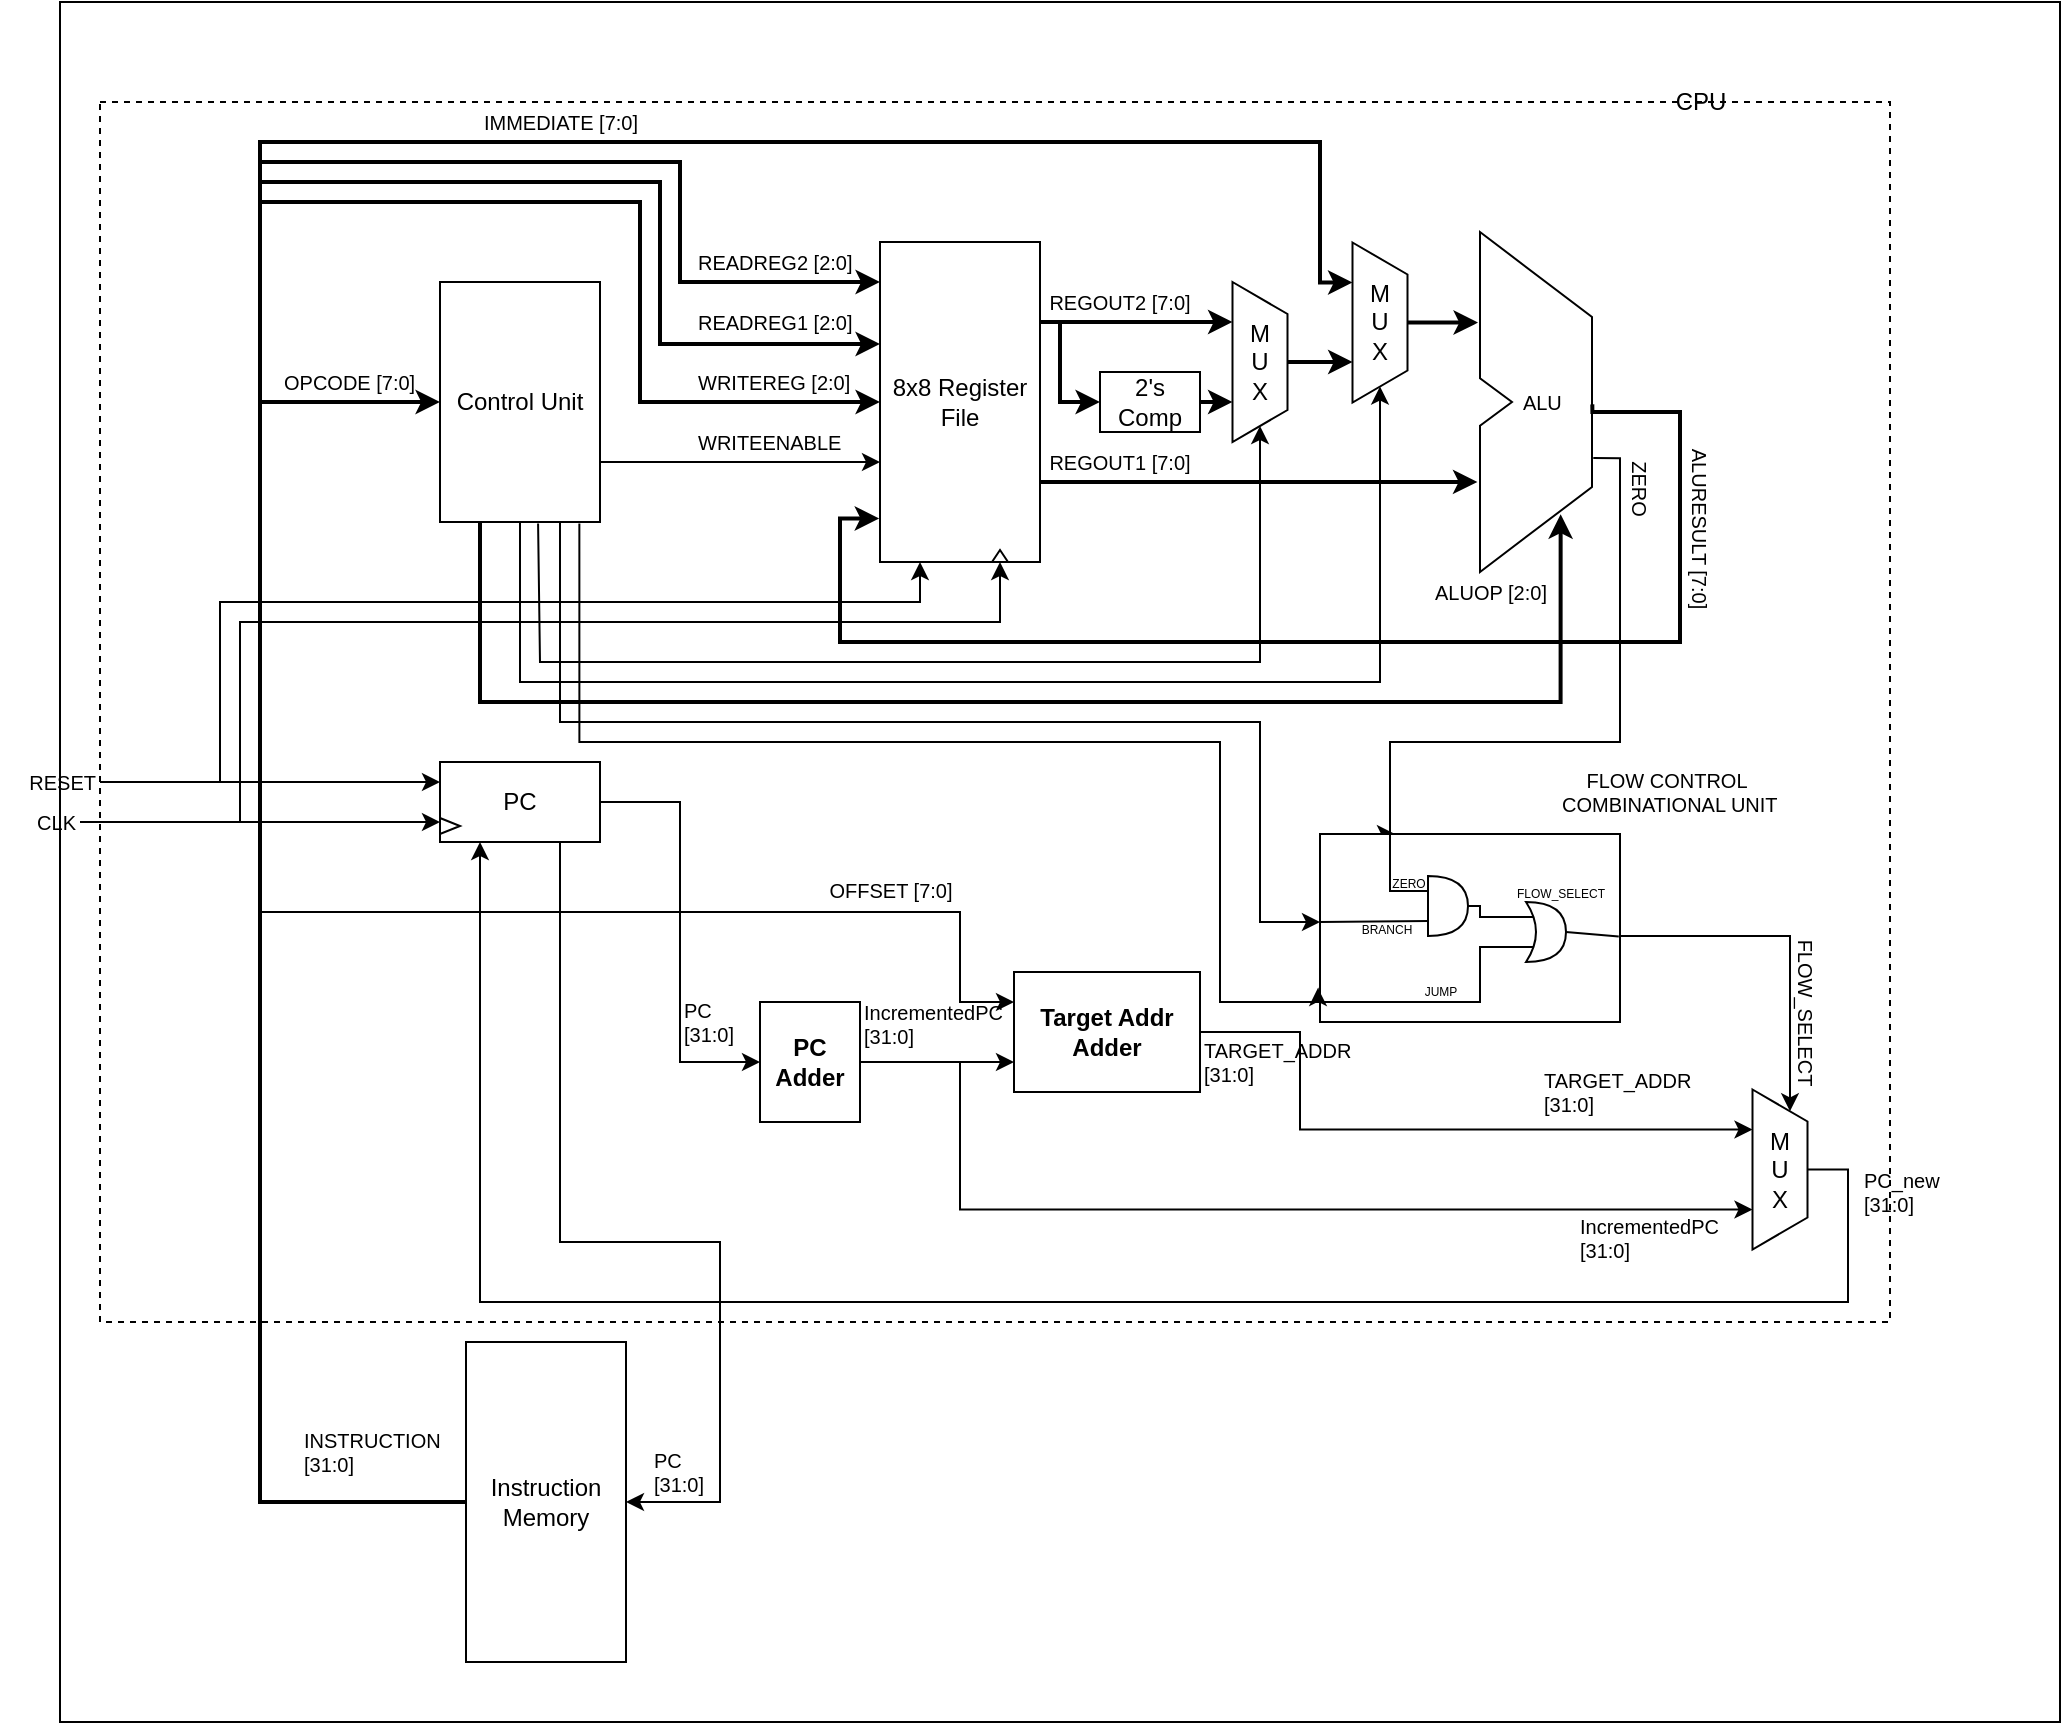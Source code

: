 <mxfile compressed="true">
    <diagram id="0iN4cRk-O3f9heEpMg_g" name="Page-1">
        <mxGraphModel dx="772" dy="318" grid="1" gridSize="10" guides="1" tooltips="1" connect="1" arrows="1" fold="1" page="1" pageScale="1" pageWidth="1654" pageHeight="1169" math="0" shadow="0">
            <root>
                <mxCell id="0"/>
                <mxCell id="1" parent="0"/>
                <mxCell id="29aiM7jhphycKeGwUz8S-75" value="" style="rounded=0;whiteSpace=wrap;html=1;strokeColor=#000000;strokeWidth=1;fillColor=none;fontSize=12;align=center;" parent="1" vertex="1">
                    <mxGeometry x="370" y="120" width="1000" height="860" as="geometry"/>
                </mxCell>
                <mxCell id="29aiM7jhphycKeGwUz8S-73" value="" style="rounded=0;whiteSpace=wrap;html=1;dashed=1;strokeColor=#000000;fillColor=none;fontSize=10;align=center;perimeterSpacing=0;strokeWidth=1;" parent="1" vertex="1">
                    <mxGeometry x="390" y="170" width="895" height="610" as="geometry"/>
                </mxCell>
                <mxCell id="29aiM7jhphycKeGwUz8S-50" value="OPCODE [7:0]" style="text;html=1;align=left;verticalAlign=middle;resizable=0;points=[];autosize=1;fontSize=10;" parent="1" vertex="1">
                    <mxGeometry x="480" y="300" width="80" height="20" as="geometry"/>
                </mxCell>
                <mxCell id="29aiM7jhphycKeGwUz8S-15" style="edgeStyle=orthogonalEdgeStyle;rounded=0;orthogonalLoop=1;jettySize=auto;html=1;exitX=1;exitY=0.75;exitDx=0;exitDy=0;" parent="1" source="29aiM7jhphycKeGwUz8S-2" target="29aiM7jhphycKeGwUz8S-3" edge="1">
                    <mxGeometry relative="1" as="geometry">
                        <Array as="points">
                            <mxPoint x="640" y="350"/>
                        </Array>
                    </mxGeometry>
                </mxCell>
                <mxCell id="29aiM7jhphycKeGwUz8S-47" style="edgeStyle=orthogonalEdgeStyle;rounded=0;orthogonalLoop=1;jettySize=auto;html=1;exitX=0.613;exitY=1.006;exitDx=0;exitDy=0;entryX=1;entryY=0.5;entryDx=0;entryDy=0;fontSize=10;exitPerimeter=0;" parent="1" source="29aiM7jhphycKeGwUz8S-2" target="29aiM7jhphycKeGwUz8S-17" edge="1">
                    <mxGeometry relative="1" as="geometry">
                        <Array as="points">
                            <mxPoint x="610" y="381"/>
                            <mxPoint x="610" y="450"/>
                            <mxPoint x="970" y="450"/>
                        </Array>
                    </mxGeometry>
                </mxCell>
                <mxCell id="29aiM7jhphycKeGwUz8S-48" style="edgeStyle=orthogonalEdgeStyle;rounded=0;orthogonalLoop=1;jettySize=auto;html=1;exitX=0.5;exitY=1;exitDx=0;exitDy=0;entryX=1;entryY=0.5;entryDx=0;entryDy=0;fontSize=10;" parent="1" source="29aiM7jhphycKeGwUz8S-2" target="29aiM7jhphycKeGwUz8S-31" edge="1">
                    <mxGeometry relative="1" as="geometry">
                        <Array as="points">
                            <mxPoint x="600" y="460"/>
                            <mxPoint x="1030" y="460"/>
                        </Array>
                    </mxGeometry>
                </mxCell>
                <mxCell id="29aiM7jhphycKeGwUz8S-49" style="edgeStyle=orthogonalEdgeStyle;rounded=0;orthogonalLoop=1;jettySize=auto;html=1;exitX=0.25;exitY=1;exitDx=0;exitDy=0;fontSize=10;entryX=0.504;entryY=0.83;entryDx=0;entryDy=0;entryPerimeter=0;strokeWidth=2;" parent="1" source="29aiM7jhphycKeGwUz8S-2" target="29aiM7jhphycKeGwUz8S-42" edge="1">
                    <mxGeometry relative="1" as="geometry">
                        <Array as="points">
                            <mxPoint x="580" y="470"/>
                            <mxPoint x="1120" y="470"/>
                        </Array>
                    </mxGeometry>
                </mxCell>
                <mxCell id="29aiM7jhphycKeGwUz8S-2" value="Control Unit" style="rounded=0;whiteSpace=wrap;html=1;" parent="1" vertex="1">
                    <mxGeometry x="560" y="260" width="80" height="120" as="geometry"/>
                </mxCell>
                <mxCell id="29aiM7jhphycKeGwUz8S-19" style="edgeStyle=orthogonalEdgeStyle;rounded=0;orthogonalLoop=1;jettySize=auto;html=1;exitX=1;exitY=0.25;exitDx=0;exitDy=0;entryX=0.25;entryY=1;entryDx=0;entryDy=0;strokeWidth=2;" parent="1" source="29aiM7jhphycKeGwUz8S-3" target="29aiM7jhphycKeGwUz8S-17" edge="1">
                    <mxGeometry relative="1" as="geometry"/>
                </mxCell>
                <mxCell id="29aiM7jhphycKeGwUz8S-23" style="edgeStyle=orthogonalEdgeStyle;rounded=0;orthogonalLoop=1;jettySize=auto;html=1;exitX=1;exitY=0.25;exitDx=0;exitDy=0;entryX=0;entryY=0.5;entryDx=0;entryDy=0;strokeWidth=2;" parent="1" source="29aiM7jhphycKeGwUz8S-3" target="29aiM7jhphycKeGwUz8S-16" edge="1">
                    <mxGeometry relative="1" as="geometry">
                        <Array as="points">
                            <mxPoint x="870" y="280"/>
                            <mxPoint x="870" y="320"/>
                        </Array>
                    </mxGeometry>
                </mxCell>
                <mxCell id="29aiM7jhphycKeGwUz8S-46" style="edgeStyle=orthogonalEdgeStyle;rounded=0;orthogonalLoop=1;jettySize=auto;html=1;exitX=1;exitY=0.75;exitDx=0;exitDy=0;entryX=-0.016;entryY=0.735;entryDx=0;entryDy=0;entryPerimeter=0;fontSize=10;strokeWidth=2;" parent="1" source="29aiM7jhphycKeGwUz8S-3" target="29aiM7jhphycKeGwUz8S-42" edge="1">
                    <mxGeometry relative="1" as="geometry"/>
                </mxCell>
                <mxCell id="29aiM7jhphycKeGwUz8S-3" value="8x8 Register File" style="rounded=0;whiteSpace=wrap;html=1;" parent="1" vertex="1">
                    <mxGeometry x="780" y="240" width="80" height="160" as="geometry"/>
                </mxCell>
                <mxCell id="29aiM7jhphycKeGwUz8S-8" style="edgeStyle=orthogonalEdgeStyle;rounded=0;orthogonalLoop=1;jettySize=auto;html=1;exitX=0;exitY=0.5;exitDx=0;exitDy=0;entryX=0;entryY=0.5;entryDx=0;entryDy=0;strokeWidth=2;" parent="1" source="29aiM7jhphycKeGwUz8S-4" target="29aiM7jhphycKeGwUz8S-2" edge="1">
                    <mxGeometry relative="1" as="geometry">
                        <Array as="points">
                            <mxPoint x="470" y="870"/>
                            <mxPoint x="470" y="320"/>
                        </Array>
                    </mxGeometry>
                </mxCell>
                <mxCell id="29aiM7jhphycKeGwUz8S-11" style="edgeStyle=orthogonalEdgeStyle;rounded=0;orthogonalLoop=1;jettySize=auto;html=1;exitX=0;exitY=0.5;exitDx=0;exitDy=0;entryX=0;entryY=0.125;entryDx=0;entryDy=0;entryPerimeter=0;strokeWidth=2;" parent="1" source="29aiM7jhphycKeGwUz8S-4" target="29aiM7jhphycKeGwUz8S-3" edge="1">
                    <mxGeometry relative="1" as="geometry">
                        <mxPoint x="720" y="260" as="targetPoint"/>
                        <Array as="points">
                            <mxPoint x="470" y="870"/>
                            <mxPoint x="470" y="200"/>
                            <mxPoint x="680" y="200"/>
                            <mxPoint x="680" y="260"/>
                        </Array>
                    </mxGeometry>
                </mxCell>
                <mxCell id="29aiM7jhphycKeGwUz8S-12" style="edgeStyle=orthogonalEdgeStyle;rounded=0;orthogonalLoop=1;jettySize=auto;html=1;exitX=0;exitY=0.5;exitDx=0;exitDy=0;strokeWidth=2;" parent="1" source="29aiM7jhphycKeGwUz8S-4" target="29aiM7jhphycKeGwUz8S-3" edge="1">
                    <mxGeometry relative="1" as="geometry">
                        <mxPoint x="720" y="290" as="targetPoint"/>
                        <Array as="points">
                            <mxPoint x="470" y="870"/>
                            <mxPoint x="470" y="210"/>
                            <mxPoint x="670" y="210"/>
                            <mxPoint x="670" y="291"/>
                        </Array>
                    </mxGeometry>
                </mxCell>
                <mxCell id="29aiM7jhphycKeGwUz8S-13" style="edgeStyle=orthogonalEdgeStyle;rounded=0;orthogonalLoop=1;jettySize=auto;html=1;exitX=0;exitY=0.5;exitDx=0;exitDy=0;entryX=0;entryY=0.5;entryDx=0;entryDy=0;strokeWidth=2;" parent="1" source="29aiM7jhphycKeGwUz8S-4" target="29aiM7jhphycKeGwUz8S-3" edge="1">
                    <mxGeometry relative="1" as="geometry">
                        <Array as="points">
                            <mxPoint x="470" y="870"/>
                            <mxPoint x="470" y="220"/>
                            <mxPoint x="660" y="220"/>
                            <mxPoint x="660" y="320"/>
                        </Array>
                    </mxGeometry>
                </mxCell>
                <mxCell id="29aiM7jhphycKeGwUz8S-33" style="edgeStyle=orthogonalEdgeStyle;rounded=0;orthogonalLoop=1;jettySize=auto;html=1;exitX=0;exitY=0.5;exitDx=0;exitDy=0;entryX=0.25;entryY=1;entryDx=0;entryDy=0;fontSize=10;strokeWidth=2;" parent="1" source="29aiM7jhphycKeGwUz8S-4" target="29aiM7jhphycKeGwUz8S-31" edge="1">
                    <mxGeometry relative="1" as="geometry">
                        <Array as="points">
                            <mxPoint x="470" y="870"/>
                            <mxPoint x="470" y="190"/>
                            <mxPoint x="1000" y="190"/>
                            <mxPoint x="1000" y="260"/>
                        </Array>
                    </mxGeometry>
                </mxCell>
                <mxCell id="29aiM7jhphycKeGwUz8S-4" value="Instruction Memory" style="rounded=0;whiteSpace=wrap;html=1;" parent="1" vertex="1">
                    <mxGeometry x="573" y="790" width="80" height="160" as="geometry"/>
                </mxCell>
                <mxCell id="29aiM7jhphycKeGwUz8S-6" value="PC" style="rounded=0;whiteSpace=wrap;html=1;" parent="1" vertex="1">
                    <mxGeometry x="560" y="500" width="80" height="40" as="geometry"/>
                </mxCell>
                <mxCell id="29aiM7jhphycKeGwUz8S-20" style="edgeStyle=orthogonalEdgeStyle;rounded=0;orthogonalLoop=1;jettySize=auto;html=1;exitX=1;exitY=0.5;exitDx=0;exitDy=0;entryX=0.75;entryY=1;entryDx=0;entryDy=0;strokeWidth=2;" parent="1" source="29aiM7jhphycKeGwUz8S-16" target="29aiM7jhphycKeGwUz8S-17" edge="1">
                    <mxGeometry relative="1" as="geometry"/>
                </mxCell>
                <mxCell id="29aiM7jhphycKeGwUz8S-16" value="2's Comp" style="rounded=0;whiteSpace=wrap;html=1;" parent="1" vertex="1">
                    <mxGeometry x="890" y="305" width="50" height="30" as="geometry"/>
                </mxCell>
                <mxCell id="29aiM7jhphycKeGwUz8S-32" style="edgeStyle=orthogonalEdgeStyle;rounded=0;orthogonalLoop=1;jettySize=auto;html=1;exitX=0.5;exitY=0;exitDx=0;exitDy=0;entryX=0.75;entryY=1;entryDx=0;entryDy=0;fontSize=10;strokeWidth=2;" parent="1" source="29aiM7jhphycKeGwUz8S-17" target="29aiM7jhphycKeGwUz8S-31" edge="1">
                    <mxGeometry relative="1" as="geometry"/>
                </mxCell>
                <mxCell id="29aiM7jhphycKeGwUz8S-17" value="M&lt;br&gt;U&lt;br&gt;X" style="shape=trapezoid;perimeter=trapezoidPerimeter;whiteSpace=wrap;html=1;rotation=90;horizontal=0;" parent="1" vertex="1">
                    <mxGeometry x="930" y="286.25" width="80" height="27.5" as="geometry"/>
                </mxCell>
                <mxCell id="29aiM7jhphycKeGwUz8S-24" value="READREG2 [2:0]" style="text;html=1;align=left;verticalAlign=middle;resizable=0;points=[];autosize=1;fontSize=10;" parent="1" vertex="1">
                    <mxGeometry x="687" y="240" width="90" height="20" as="geometry"/>
                </mxCell>
                <mxCell id="29aiM7jhphycKeGwUz8S-25" value="READREG1 [2:0]" style="text;html=1;align=left;verticalAlign=middle;resizable=0;points=[];autosize=1;fontSize=10;" parent="1" vertex="1">
                    <mxGeometry x="687" y="270.25" width="90" height="20" as="geometry"/>
                </mxCell>
                <mxCell id="29aiM7jhphycKeGwUz8S-26" value="WRITEREG [2:0]" style="text;html=1;align=left;verticalAlign=middle;resizable=0;points=[];autosize=1;fontSize=10;" parent="1" vertex="1">
                    <mxGeometry x="687" y="300" width="90" height="20" as="geometry"/>
                </mxCell>
                <mxCell id="29aiM7jhphycKeGwUz8S-27" value="WRITEENABLE" style="text;html=1;align=left;verticalAlign=middle;resizable=0;points=[];autosize=1;fontSize=10;" parent="1" vertex="1">
                    <mxGeometry x="687" y="330" width="90" height="20" as="geometry"/>
                </mxCell>
                <mxCell id="29aiM7jhphycKeGwUz8S-30" value="REGOUT2 [7:0]" style="text;html=1;strokeColor=none;fillColor=none;align=center;verticalAlign=middle;whiteSpace=wrap;rounded=0;fontSize=10;" parent="1" vertex="1">
                    <mxGeometry x="860" y="260" width="80" height="20" as="geometry"/>
                </mxCell>
                <mxCell id="29aiM7jhphycKeGwUz8S-43" style="edgeStyle=orthogonalEdgeStyle;rounded=0;orthogonalLoop=1;jettySize=auto;html=1;exitX=0.5;exitY=0;exitDx=0;exitDy=0;fontSize=10;strokeWidth=2;" parent="1" source="29aiM7jhphycKeGwUz8S-31" edge="1">
                    <mxGeometry relative="1" as="geometry">
                        <mxPoint x="1079" y="280" as="targetPoint"/>
                    </mxGeometry>
                </mxCell>
                <mxCell id="29aiM7jhphycKeGwUz8S-31" value="M&lt;br&gt;U&lt;br&gt;X" style="shape=trapezoid;perimeter=trapezoidPerimeter;whiteSpace=wrap;html=1;rotation=90;horizontal=0;" parent="1" vertex="1">
                    <mxGeometry x="990" y="266.5" width="80" height="27.5" as="geometry"/>
                </mxCell>
                <mxCell id="29aiM7jhphycKeGwUz8S-34" value="IMMEDIATE [7:0]" style="text;html=1;align=center;verticalAlign=middle;resizable=0;points=[];autosize=1;fontSize=10;" parent="1" vertex="1">
                    <mxGeometry x="575" y="170" width="90" height="20" as="geometry"/>
                </mxCell>
                <mxCell id="29aiM7jhphycKeGwUz8S-44" style="edgeStyle=orthogonalEdgeStyle;rounded=0;orthogonalLoop=1;jettySize=auto;html=1;exitX=0.702;exitY=0.507;exitDx=0;exitDy=0;entryX=-0.005;entryY=0.864;entryDx=0;entryDy=0;entryPerimeter=0;fontSize=10;exitPerimeter=0;strokeWidth=2;" parent="1" source="29aiM7jhphycKeGwUz8S-42" target="29aiM7jhphycKeGwUz8S-3" edge="1">
                    <mxGeometry relative="1" as="geometry">
                        <Array as="points">
                            <mxPoint x="1136" y="325"/>
                            <mxPoint x="1180" y="325"/>
                            <mxPoint x="1180" y="440"/>
                            <mxPoint x="760" y="440"/>
                            <mxPoint x="760" y="378"/>
                        </Array>
                    </mxGeometry>
                </mxCell>
                <mxCell id="29aiM7jhphycKeGwUz8S-42" value="&amp;nbsp; &amp;nbsp; &amp;nbsp; &amp;nbsp;ALU" style="shape=stencil(vZXdjoMgEIWfhtsGYY3XG3f3PailKykFA/Tv7TuKNmJL2zRiYgwwx+8wZAYRLW3NGo4IrhH9QYRkGMMb5qfJnNmGV84vHpkRbC25j1hn9I6fxMb1DKFqboRro/QX4W/QtM9tQMtKKwU0oZUNJBPhSA4mTChg4rM36bd1CWYN+O6546bfvF9F5O9jl1W+iE+2TDahy5Bb6myS+YT5ZAvVQCqfbDYXWoIg1mMj1ZpVu3+jD2rzkhaRjkRbbfhr2E0tpPQXx/uH1rD2hrnTPVQP3+z1kUcb4NlhPqVKoUbUIsSSPA23mIs7aZvhhp+ZmxczYafcNNv9oh9jK6ltvIwjxQziSD3fSd/tkw4aaUMYdGH/u+8iVw==);whiteSpace=wrap;html=1;strokeColor=#000000;fillColor=#ffffff;fontSize=10;align=left;" parent="1" vertex="1">
                    <mxGeometry x="1080" y="235" width="80" height="170" as="geometry"/>
                </mxCell>
                <mxCell id="29aiM7jhphycKeGwUz8S-51" value="INSTRUCTION&lt;br&gt;[31:0]" style="text;html=1;align=left;verticalAlign=middle;resizable=0;points=[];autosize=1;fontSize=10;" parent="1" vertex="1">
                    <mxGeometry x="490" y="830" width="80" height="30" as="geometry"/>
                </mxCell>
                <mxCell id="29aiM7jhphycKeGwUz8S-53" value="PC&lt;br&gt;[31:0]" style="text;html=1;align=left;verticalAlign=middle;resizable=0;points=[];autosize=1;fontSize=10;" parent="1" vertex="1">
                    <mxGeometry x="665" y="840" width="40" height="30" as="geometry"/>
                </mxCell>
                <mxCell id="29aiM7jhphycKeGwUz8S-55" style="edgeStyle=orthogonalEdgeStyle;rounded=0;orthogonalLoop=1;jettySize=auto;html=1;entryX=0;entryY=0.25;entryDx=0;entryDy=0;fontSize=10;" parent="1" source="29aiM7jhphycKeGwUz8S-54" target="29aiM7jhphycKeGwUz8S-6" edge="1">
                    <mxGeometry relative="1" as="geometry">
                        <Array as="points">
                            <mxPoint x="530" y="510"/>
                            <mxPoint x="530" y="510"/>
                        </Array>
                    </mxGeometry>
                </mxCell>
                <mxCell id="29aiM7jhphycKeGwUz8S-56" style="edgeStyle=orthogonalEdgeStyle;rounded=0;orthogonalLoop=1;jettySize=auto;html=1;exitX=1;exitY=0.5;exitDx=0;exitDy=0;entryX=0.25;entryY=1;entryDx=0;entryDy=0;fontSize=10;" parent="1" source="29aiM7jhphycKeGwUz8S-54" target="29aiM7jhphycKeGwUz8S-3" edge="1">
                    <mxGeometry relative="1" as="geometry">
                        <Array as="points">
                            <mxPoint x="400" y="510"/>
                            <mxPoint x="450" y="510"/>
                            <mxPoint x="450" y="420"/>
                            <mxPoint x="800" y="420"/>
                        </Array>
                    </mxGeometry>
                </mxCell>
                <mxCell id="29aiM7jhphycKeGwUz8S-54" value="RESET" style="text;html=1;strokeColor=none;fillColor=none;align=right;verticalAlign=middle;whiteSpace=wrap;rounded=0;fontSize=10;" parent="1" vertex="1">
                    <mxGeometry x="350" y="500" width="40" height="20" as="geometry"/>
                </mxCell>
                <mxCell id="29aiM7jhphycKeGwUz8S-61" style="edgeStyle=orthogonalEdgeStyle;rounded=0;orthogonalLoop=1;jettySize=auto;html=1;exitX=1;exitY=0.5;exitDx=0;exitDy=0;entryX=0.75;entryY=1;entryDx=0;entryDy=0;fontSize=10;" parent="1" source="29aiM7jhphycKeGwUz8S-57" target="29aiM7jhphycKeGwUz8S-3" edge="1">
                    <mxGeometry relative="1" as="geometry">
                        <Array as="points">
                            <mxPoint x="380" y="530"/>
                            <mxPoint x="460" y="530"/>
                            <mxPoint x="460" y="430"/>
                            <mxPoint x="840" y="430"/>
                        </Array>
                    </mxGeometry>
                </mxCell>
                <mxCell id="14" style="edgeStyle=none;html=1;entryX=0;entryY=0.75;entryDx=0;entryDy=0;" parent="1" target="29aiM7jhphycKeGwUz8S-6" edge="1">
                    <mxGeometry relative="1" as="geometry">
                        <mxPoint x="460" y="530" as="sourcePoint"/>
                    </mxGeometry>
                </mxCell>
                <mxCell id="29aiM7jhphycKeGwUz8S-57" value="CLK" style="text;html=1;strokeColor=none;fillColor=none;align=right;verticalAlign=middle;whiteSpace=wrap;rounded=0;fontSize=10;" parent="1" vertex="1">
                    <mxGeometry x="340" y="520" width="40" height="20" as="geometry"/>
                </mxCell>
                <mxCell id="29aiM7jhphycKeGwUz8S-65" value="" style="triangle;whiteSpace=wrap;html=1;strokeColor=#000000;fillColor=#ffffff;fontSize=10;align=right;rotation=-90;" parent="1" vertex="1">
                    <mxGeometry x="837" y="393" width="6" height="8" as="geometry"/>
                </mxCell>
                <mxCell id="29aiM7jhphycKeGwUz8S-66" value="REGOUT1 [7:0]" style="text;html=1;strokeColor=none;fillColor=none;align=center;verticalAlign=middle;whiteSpace=wrap;rounded=0;fontSize=10;" parent="1" vertex="1">
                    <mxGeometry x="860" y="340" width="80" height="20" as="geometry"/>
                </mxCell>
                <mxCell id="29aiM7jhphycKeGwUz8S-67" value="ALUOP [2:0]" style="text;html=1;align=center;verticalAlign=middle;resizable=0;points=[];autosize=1;fontSize=10;" parent="1" vertex="1">
                    <mxGeometry x="1050" y="405" width="70" height="20" as="geometry"/>
                </mxCell>
                <mxCell id="29aiM7jhphycKeGwUz8S-68" value="ALURESULT [7:0]" style="text;html=1;align=center;verticalAlign=middle;resizable=0;points=[];autosize=1;fontSize=10;rotation=90;" parent="1" vertex="1">
                    <mxGeometry x="1140" y="373" width="100" height="20" as="geometry"/>
                </mxCell>
                <mxCell id="29aiM7jhphycKeGwUz8S-74" value="CPU" style="text;html=1;align=center;verticalAlign=middle;resizable=0;points=[];autosize=1;fontSize=12;" parent="1" vertex="1">
                    <mxGeometry x="1170" y="160" width="40" height="20" as="geometry"/>
                </mxCell>
                <mxCell id="WObx5jX7VINWGaRtbj0l-8" value="&lt;div&gt;&lt;b&gt;PC Adder&lt;/b&gt;&lt;/div&gt;" style="rounded=0;whiteSpace=wrap;html=1;" parent="1" vertex="1">
                    <mxGeometry x="720" y="620" width="50" height="60" as="geometry"/>
                </mxCell>
                <mxCell id="WObx5jX7VINWGaRtbj0l-10" value="" style="endArrow=classic;html=1;entryX=0;entryY=0.5;entryDx=0;entryDy=0;exitX=1;exitY=0.5;exitDx=0;exitDy=0;edgeStyle=orthogonalEdgeStyle;rounded=0;" parent="1" source="29aiM7jhphycKeGwUz8S-6" target="WObx5jX7VINWGaRtbj0l-8" edge="1">
                    <mxGeometry width="50" height="50" relative="1" as="geometry">
                        <mxPoint x="680" y="650" as="sourcePoint"/>
                        <mxPoint x="875" y="530" as="targetPoint"/>
                    </mxGeometry>
                </mxCell>
                <mxCell id="WObx5jX7VINWGaRtbj0l-11" value="PC&lt;br&gt;[31:0]" style="text;html=1;align=left;verticalAlign=middle;resizable=0;points=[];autosize=1;fontSize=10;" parent="1" vertex="1">
                    <mxGeometry x="680" y="615" width="40" height="30" as="geometry"/>
                </mxCell>
                <mxCell id="WObx5jX7VINWGaRtbj0l-12" value="&lt;b&gt;Target Addr Adder&lt;br&gt;&lt;/b&gt;" style="rounded=0;whiteSpace=wrap;html=1;" parent="1" vertex="1">
                    <mxGeometry x="847" y="605" width="93" height="60" as="geometry"/>
                </mxCell>
                <mxCell id="WObx5jX7VINWGaRtbj0l-14" value="" style="endArrow=classic;html=1;exitX=1;exitY=0.5;exitDx=0;exitDy=0;rounded=0;jumpStyle=none;edgeStyle=orthogonalEdgeStyle;entryX=0;entryY=0.75;entryDx=0;entryDy=0;" parent="1" source="WObx5jX7VINWGaRtbj0l-8" target="WObx5jX7VINWGaRtbj0l-12" edge="1">
                    <mxGeometry width="50" height="50" relative="1" as="geometry">
                        <mxPoint x="660" y="670" as="sourcePoint"/>
                        <mxPoint x="710" y="620" as="targetPoint"/>
                        <Array as="points">
                            <mxPoint x="820" y="650"/>
                            <mxPoint x="820" y="650"/>
                            <mxPoint x="820" y="605"/>
                        </Array>
                    </mxGeometry>
                </mxCell>
                <mxCell id="WObx5jX7VINWGaRtbj0l-15" value="IncrementedPC &lt;br&gt;[31:0]" style="text;html=1;align=left;verticalAlign=middle;resizable=0;points=[];autosize=1;fontSize=10;" parent="1" vertex="1">
                    <mxGeometry x="770" y="611" width="90" height="40" as="geometry"/>
                </mxCell>
                <mxCell id="WObx5jX7VINWGaRtbj0l-17" value="" style="endArrow=classic;html=1;strokeColor=#000000;entryX=0;entryY=0.25;entryDx=0;entryDy=0;edgeStyle=orthogonalEdgeStyle;rounded=0;" parent="1" target="WObx5jX7VINWGaRtbj0l-12" edge="1">
                    <mxGeometry width="50" height="50" relative="1" as="geometry">
                        <mxPoint x="470" y="575" as="sourcePoint"/>
                        <mxPoint x="588" y="550" as="targetPoint"/>
                        <Array as="points">
                            <mxPoint x="820" y="575"/>
                            <mxPoint x="820" y="620"/>
                        </Array>
                    </mxGeometry>
                </mxCell>
                <mxCell id="WObx5jX7VINWGaRtbj0l-18" value="OFFSET [7:0]" style="text;html=1;align=center;verticalAlign=middle;resizable=0;points=[];autosize=1;fontSize=10;" parent="1" vertex="1">
                    <mxGeometry x="745" y="554" width="80" height="20" as="geometry"/>
                </mxCell>
                <mxCell id="WObx5jX7VINWGaRtbj0l-33" value="" style="endArrow=classic;html=1;exitX=0.708;exitY=0.665;exitDx=0;exitDy=0;exitPerimeter=0;entryX=0.25;entryY=0;entryDx=0;entryDy=0;edgeStyle=orthogonalEdgeStyle;rounded=0;" parent="1" source="29aiM7jhphycKeGwUz8S-42" target="0l_NnO8eirSqvgox17tR-4" edge="1">
                    <mxGeometry width="50" height="50" relative="1" as="geometry">
                        <mxPoint x="1060" y="420" as="sourcePoint"/>
                        <mxPoint x="1030" y="511.75" as="targetPoint"/>
                        <Array as="points">
                            <mxPoint x="1150" y="348"/>
                            <mxPoint x="1150" y="490"/>
                            <mxPoint x="1035" y="490"/>
                        </Array>
                    </mxGeometry>
                </mxCell>
                <mxCell id="WObx5jX7VINWGaRtbj0l-34" value="ZERO" style="text;html=1;align=center;verticalAlign=middle;resizable=0;points=[];autosize=1;fontSize=10;rotation=90;" parent="1" vertex="1">
                    <mxGeometry x="1135" y="348" width="50" height="30" as="geometry"/>
                </mxCell>
                <mxCell id="WObx5jX7VINWGaRtbj0l-47" style="edgeStyle=orthogonalEdgeStyle;rounded=0;jumpStyle=none;orthogonalLoop=1;jettySize=auto;html=1;exitX=0.5;exitY=0;exitDx=0;exitDy=0;entryX=0.25;entryY=1;entryDx=0;entryDy=0;strokeColor=#000000;" parent="1" source="WObx5jX7VINWGaRtbj0l-41" target="29aiM7jhphycKeGwUz8S-6" edge="1">
                    <mxGeometry relative="1" as="geometry">
                        <Array as="points">
                            <mxPoint x="1264" y="704"/>
                            <mxPoint x="1264" y="770"/>
                            <mxPoint x="580" y="770"/>
                        </Array>
                    </mxGeometry>
                </mxCell>
                <mxCell id="WObx5jX7VINWGaRtbj0l-41" value="M&lt;br&gt;U&lt;br&gt;X" style="shape=trapezoid;perimeter=trapezoidPerimeter;whiteSpace=wrap;html=1;rotation=90;horizontal=0;" parent="1" vertex="1">
                    <mxGeometry x="1190" y="690" width="80" height="27.5" as="geometry"/>
                </mxCell>
                <mxCell id="WObx5jX7VINWGaRtbj0l-43" value="" style="endArrow=classic;html=1;strokeColor=#000000;entryX=0.75;entryY=1;entryDx=0;entryDy=0;edgeStyle=orthogonalEdgeStyle;rounded=0;exitX=1;exitY=0.5;exitDx=0;exitDy=0;" parent="1" source="WObx5jX7VINWGaRtbj0l-8" target="WObx5jX7VINWGaRtbj0l-41" edge="1">
                    <mxGeometry width="50" height="50" relative="1" as="geometry">
                        <mxPoint x="1000" y="650" as="sourcePoint"/>
                        <mxPoint x="1230" y="530" as="targetPoint"/>
                        <Array as="points">
                            <mxPoint x="820" y="650"/>
                            <mxPoint x="820" y="724"/>
                        </Array>
                    </mxGeometry>
                </mxCell>
                <mxCell id="WObx5jX7VINWGaRtbj0l-44" value="IncrementedPC&lt;br&gt;[31:0]" style="text;html=1;align=left;verticalAlign=middle;resizable=0;points=[];autosize=1;fontSize=10;" parent="1" vertex="1">
                    <mxGeometry x="1128" y="717.5" width="90" height="40" as="geometry"/>
                </mxCell>
                <mxCell id="WObx5jX7VINWGaRtbj0l-48" value="PC_new&lt;br&gt;[31:0]" style="text;html=1;align=left;verticalAlign=middle;resizable=0;points=[];autosize=1;fontSize=10;" parent="1" vertex="1">
                    <mxGeometry x="1270" y="695" width="60" height="40" as="geometry"/>
                </mxCell>
                <mxCell id="0l_NnO8eirSqvgox17tR-4" value="" style="rounded=0;whiteSpace=wrap;html=1;direction=east;" parent="1" vertex="1">
                    <mxGeometry x="1000" y="536" width="150" height="94" as="geometry"/>
                </mxCell>
                <mxCell id="0l_NnO8eirSqvgox17tR-5" value="" style="endArrow=classic;html=1;edgeStyle=orthogonalEdgeStyle;rounded=0;elbow=vertical;" parent="1" edge="1">
                    <mxGeometry width="50" height="50" relative="1" as="geometry">
                        <mxPoint x="620" y="380" as="sourcePoint"/>
                        <mxPoint x="1000" y="580" as="targetPoint"/>
                        <Array as="points">
                            <mxPoint x="620" y="380"/>
                            <mxPoint x="620" y="480"/>
                            <mxPoint x="970" y="480"/>
                            <mxPoint x="970" y="580"/>
                        </Array>
                    </mxGeometry>
                </mxCell>
                <mxCell id="0l_NnO8eirSqvgox17tR-8" value="" style="shape=or;whiteSpace=wrap;html=1;" parent="1" vertex="1">
                    <mxGeometry x="1054" y="557" width="20" height="30" as="geometry"/>
                </mxCell>
                <mxCell id="0l_NnO8eirSqvgox17tR-9" value="" style="shape=xor;whiteSpace=wrap;html=1;" parent="1" vertex="1">
                    <mxGeometry x="1103" y="570" width="20" height="30" as="geometry"/>
                </mxCell>
                <mxCell id="0l_NnO8eirSqvgox17tR-11" value="" style="endArrow=none;html=1;entryX=0;entryY=0.75;entryDx=0;entryDy=0;entryPerimeter=0;endFill=0;" parent="1" target="0l_NnO8eirSqvgox17tR-8" edge="1">
                    <mxGeometry width="50" height="50" relative="1" as="geometry">
                        <mxPoint x="1000" y="580" as="sourcePoint"/>
                        <mxPoint x="1040" y="590" as="targetPoint"/>
                    </mxGeometry>
                </mxCell>
                <mxCell id="0l_NnO8eirSqvgox17tR-12" value="" style="endArrow=none;html=1;exitX=0.25;exitY=0;exitDx=0;exitDy=0;entryX=0;entryY=0.25;entryDx=0;entryDy=0;entryPerimeter=0;rounded=0;edgeStyle=orthogonalEdgeStyle;endFill=0;" parent="1" source="0l_NnO8eirSqvgox17tR-4" target="0l_NnO8eirSqvgox17tR-8" edge="1">
                    <mxGeometry width="50" height="50" relative="1" as="geometry">
                        <mxPoint x="1060" y="600" as="sourcePoint"/>
                        <mxPoint x="1110" y="550" as="targetPoint"/>
                        <Array as="points">
                            <mxPoint x="1035" y="565"/>
                        </Array>
                    </mxGeometry>
                </mxCell>
                <mxCell id="0l_NnO8eirSqvgox17tR-13" value="" style="endArrow=none;html=1;exitX=-0.002;exitY=0.818;exitDx=0;exitDy=0;entryX=0.175;entryY=0.75;entryDx=0;entryDy=0;entryPerimeter=0;rounded=0;edgeStyle=orthogonalEdgeStyle;endFill=0;exitPerimeter=0;" parent="1" source="0l_NnO8eirSqvgox17tR-4" target="0l_NnO8eirSqvgox17tR-9" edge="1">
                    <mxGeometry width="50" height="50" relative="1" as="geometry">
                        <mxPoint x="1010" y="580" as="sourcePoint"/>
                        <mxPoint x="1110" y="550" as="targetPoint"/>
                        <Array as="points">
                            <mxPoint x="1000" y="620"/>
                            <mxPoint x="1080" y="620"/>
                            <mxPoint x="1080" y="593"/>
                        </Array>
                    </mxGeometry>
                </mxCell>
                <mxCell id="0l_NnO8eirSqvgox17tR-14" value="" style="endArrow=none;html=1;exitX=1;exitY=0.5;exitDx=0;exitDy=0;exitPerimeter=0;entryX=0.175;entryY=0.25;entryDx=0;entryDy=0;entryPerimeter=0;rounded=0;edgeStyle=orthogonalEdgeStyle;" parent="1" source="0l_NnO8eirSqvgox17tR-8" target="0l_NnO8eirSqvgox17tR-9" edge="1">
                    <mxGeometry width="50" height="50" relative="1" as="geometry">
                        <mxPoint x="1060" y="600" as="sourcePoint"/>
                        <mxPoint x="1110" y="550" as="targetPoint"/>
                        <Array as="points">
                            <mxPoint x="1080" y="572"/>
                            <mxPoint x="1080" y="577"/>
                        </Array>
                    </mxGeometry>
                </mxCell>
                <mxCell id="0l_NnO8eirSqvgox17tR-15" value="" style="endArrow=none;html=1;exitX=1;exitY=0.5;exitDx=0;exitDy=0;exitPerimeter=0;entryX=0.996;entryY=0.545;entryDx=0;entryDy=0;entryPerimeter=0;" parent="1" source="0l_NnO8eirSqvgox17tR-9" target="0l_NnO8eirSqvgox17tR-4" edge="1">
                    <mxGeometry width="50" height="50" relative="1" as="geometry">
                        <mxPoint x="1060" y="600" as="sourcePoint"/>
                        <mxPoint x="1110" y="550" as="targetPoint"/>
                    </mxGeometry>
                </mxCell>
                <mxCell id="0l_NnO8eirSqvgox17tR-16" value="&lt;span style=&quot;font-size: 6px&quot;&gt;BRANCH&lt;/span&gt;" style="text;html=1;align=center;verticalAlign=middle;resizable=0;points=[];autosize=1;fontSize=10;rotation=0;" parent="1" vertex="1">
                    <mxGeometry x="1013" y="572" width="40" height="20" as="geometry"/>
                </mxCell>
                <mxCell id="0l_NnO8eirSqvgox17tR-17" value="&lt;span style=&quot;font-size: 6px&quot;&gt;ZERO&lt;/span&gt;" style="text;html=1;align=center;verticalAlign=middle;resizable=0;points=[];autosize=1;fontSize=10;rotation=0;" parent="1" vertex="1">
                    <mxGeometry x="1024" y="544" width="40" height="30" as="geometry"/>
                </mxCell>
                <mxCell id="0l_NnO8eirSqvgox17tR-18" value="&lt;span style=&quot;font-size: 6px&quot;&gt;JUMP&lt;/span&gt;" style="text;html=1;align=center;verticalAlign=middle;resizable=0;points=[];autosize=1;fontSize=10;rotation=0;" parent="1" vertex="1">
                    <mxGeometry x="1045" y="603" width="30" height="20" as="geometry"/>
                </mxCell>
                <mxCell id="0l_NnO8eirSqvgox17tR-21" value="FLOW CONTROL&lt;br&gt;&amp;nbsp;COMBINATIONAL UNIT" style="text;html=1;align=center;verticalAlign=middle;resizable=0;points=[];autosize=1;fontSize=10;rotation=0;" parent="1" vertex="1">
                    <mxGeometry x="1108" y="495" width="130" height="40" as="geometry"/>
                </mxCell>
                <mxCell id="0l_NnO8eirSqvgox17tR-22" value="" style="endArrow=classic;html=1;exitX=1;exitY=0.5;exitDx=0;exitDy=0;entryX=0.25;entryY=1;entryDx=0;entryDy=0;edgeStyle=orthogonalEdgeStyle;rounded=0;" parent="1" source="WObx5jX7VINWGaRtbj0l-12" target="WObx5jX7VINWGaRtbj0l-41" edge="1">
                    <mxGeometry width="50" height="50" relative="1" as="geometry">
                        <mxPoint x="1060" y="720" as="sourcePoint"/>
                        <mxPoint x="1110" y="670" as="targetPoint"/>
                        <Array as="points">
                            <mxPoint x="990" y="635"/>
                            <mxPoint x="990" y="684"/>
                        </Array>
                    </mxGeometry>
                </mxCell>
                <mxCell id="0l_NnO8eirSqvgox17tR-23" value="TARGET_ADDR&lt;br&gt;[31:0]" style="text;html=1;align=left;verticalAlign=middle;resizable=0;points=[];autosize=1;fontSize=10;" parent="1" vertex="1">
                    <mxGeometry x="940" y="630" width="100" height="40" as="geometry"/>
                </mxCell>
                <mxCell id="0l_NnO8eirSqvgox17tR-24" value="TARGET_ADDR&lt;br&gt;[31:0]" style="text;html=1;align=left;verticalAlign=middle;resizable=0;points=[];autosize=1;fontSize=10;" parent="1" vertex="1">
                    <mxGeometry x="1110" y="645" width="100" height="40" as="geometry"/>
                </mxCell>
                <mxCell id="0l_NnO8eirSqvgox17tR-25" value="" style="endArrow=classic;html=1;exitX=1.001;exitY=0.543;exitDx=0;exitDy=0;exitPerimeter=0;entryX=0;entryY=0.25;entryDx=0;entryDy=0;edgeStyle=orthogonalEdgeStyle;rounded=0;" parent="1" source="0l_NnO8eirSqvgox17tR-4" target="WObx5jX7VINWGaRtbj0l-41" edge="1">
                    <mxGeometry width="50" height="50" relative="1" as="geometry">
                        <mxPoint x="1050" y="650" as="sourcePoint"/>
                        <mxPoint x="1100" y="600" as="targetPoint"/>
                        <Array as="points">
                            <mxPoint x="1235" y="587"/>
                        </Array>
                    </mxGeometry>
                </mxCell>
                <mxCell id="0l_NnO8eirSqvgox17tR-26" value="FLOW_SELECT" style="text;html=1;align=center;verticalAlign=middle;resizable=0;points=[];autosize=1;fontSize=10;rotation=90;" parent="1" vertex="1">
                    <mxGeometry x="1193" y="610" width="100" height="30" as="geometry"/>
                </mxCell>
                <mxCell id="0l_NnO8eirSqvgox17tR-27" value="" style="endArrow=classic;html=1;exitX=0.75;exitY=1;exitDx=0;exitDy=0;entryX=1;entryY=0.5;entryDx=0;entryDy=0;edgeStyle=orthogonalEdgeStyle;rounded=0;" parent="1" source="29aiM7jhphycKeGwUz8S-6" target="29aiM7jhphycKeGwUz8S-4" edge="1">
                    <mxGeometry width="50" height="50" relative="1" as="geometry">
                        <mxPoint x="820" y="740" as="sourcePoint"/>
                        <mxPoint x="870" y="690" as="targetPoint"/>
                        <Array as="points">
                            <mxPoint x="620" y="740"/>
                            <mxPoint x="700" y="740"/>
                            <mxPoint x="700" y="870"/>
                        </Array>
                    </mxGeometry>
                </mxCell>
                <mxCell id="0l_NnO8eirSqvgox17tR-28" value="" style="endArrow=classic;html=1;exitX=0.871;exitY=1.006;exitDx=0;exitDy=0;exitPerimeter=0;entryX=-0.007;entryY=0.819;entryDx=0;entryDy=0;entryPerimeter=0;edgeStyle=orthogonalEdgeStyle;rounded=0;" parent="1" source="29aiM7jhphycKeGwUz8S-2" target="0l_NnO8eirSqvgox17tR-4" edge="1">
                    <mxGeometry width="50" height="50" relative="1" as="geometry">
                        <mxPoint x="800" y="460" as="sourcePoint"/>
                        <mxPoint x="850" y="410" as="targetPoint"/>
                        <Array as="points">
                            <mxPoint x="630" y="490"/>
                            <mxPoint x="950" y="490"/>
                            <mxPoint x="950" y="620"/>
                            <mxPoint x="999" y="620"/>
                        </Array>
                    </mxGeometry>
                </mxCell>
                <mxCell id="0l_NnO8eirSqvgox17tR-30" value="&lt;span style=&quot;font-size: 6px&quot;&gt;FLOW_SELECT&lt;/span&gt;" style="text;html=1;align=center;verticalAlign=middle;resizable=0;points=[];autosize=1;fontSize=10;rotation=0;" parent="1" vertex="1">
                    <mxGeometry x="1085" y="549" width="70" height="30" as="geometry"/>
                </mxCell>
                <mxCell id="29aiM7jhphycKeGwUz8S-64" value="" style="triangle;whiteSpace=wrap;html=1;strokeColor=#000000;fillColor=#ffffff;fontSize=10;align=right;" parent="1" vertex="1">
                    <mxGeometry x="560" y="528" width="10" height="8" as="geometry"/>
                </mxCell>
            </root>
        </mxGraphModel>
    </diagram>
</mxfile>